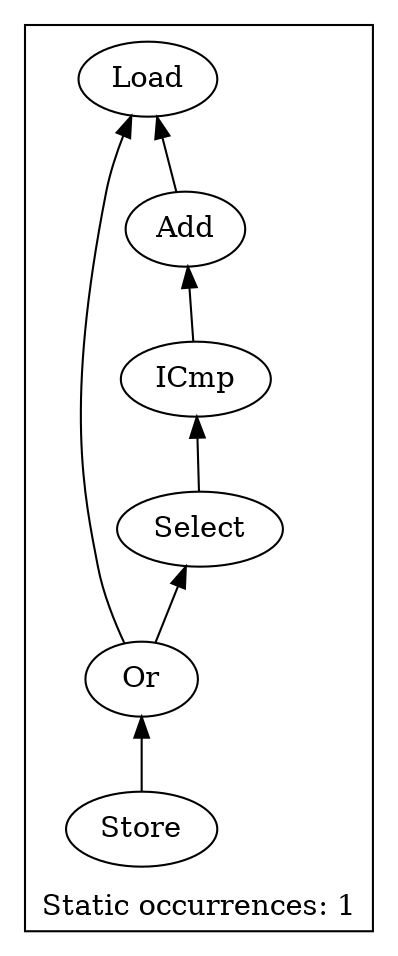 strict digraph {
rankdir=BT
subgraph {
"0_26" [label="Add"]
"0_25" [label="Load"]
"0_26" -> "0_25"
"0_27" [label="ICmp"]
"0_27" -> "0_26"
"0_29" [label="Or"]
"0_29" -> "0_25"
"0_28" [label="Select"]
"0_29" -> "0_28"
"0_28" -> "0_27"
"0_31" [label="Store"]
"0_31" -> "0_29"
cluster=true
label=<Static occurrences: 1>
}
}
